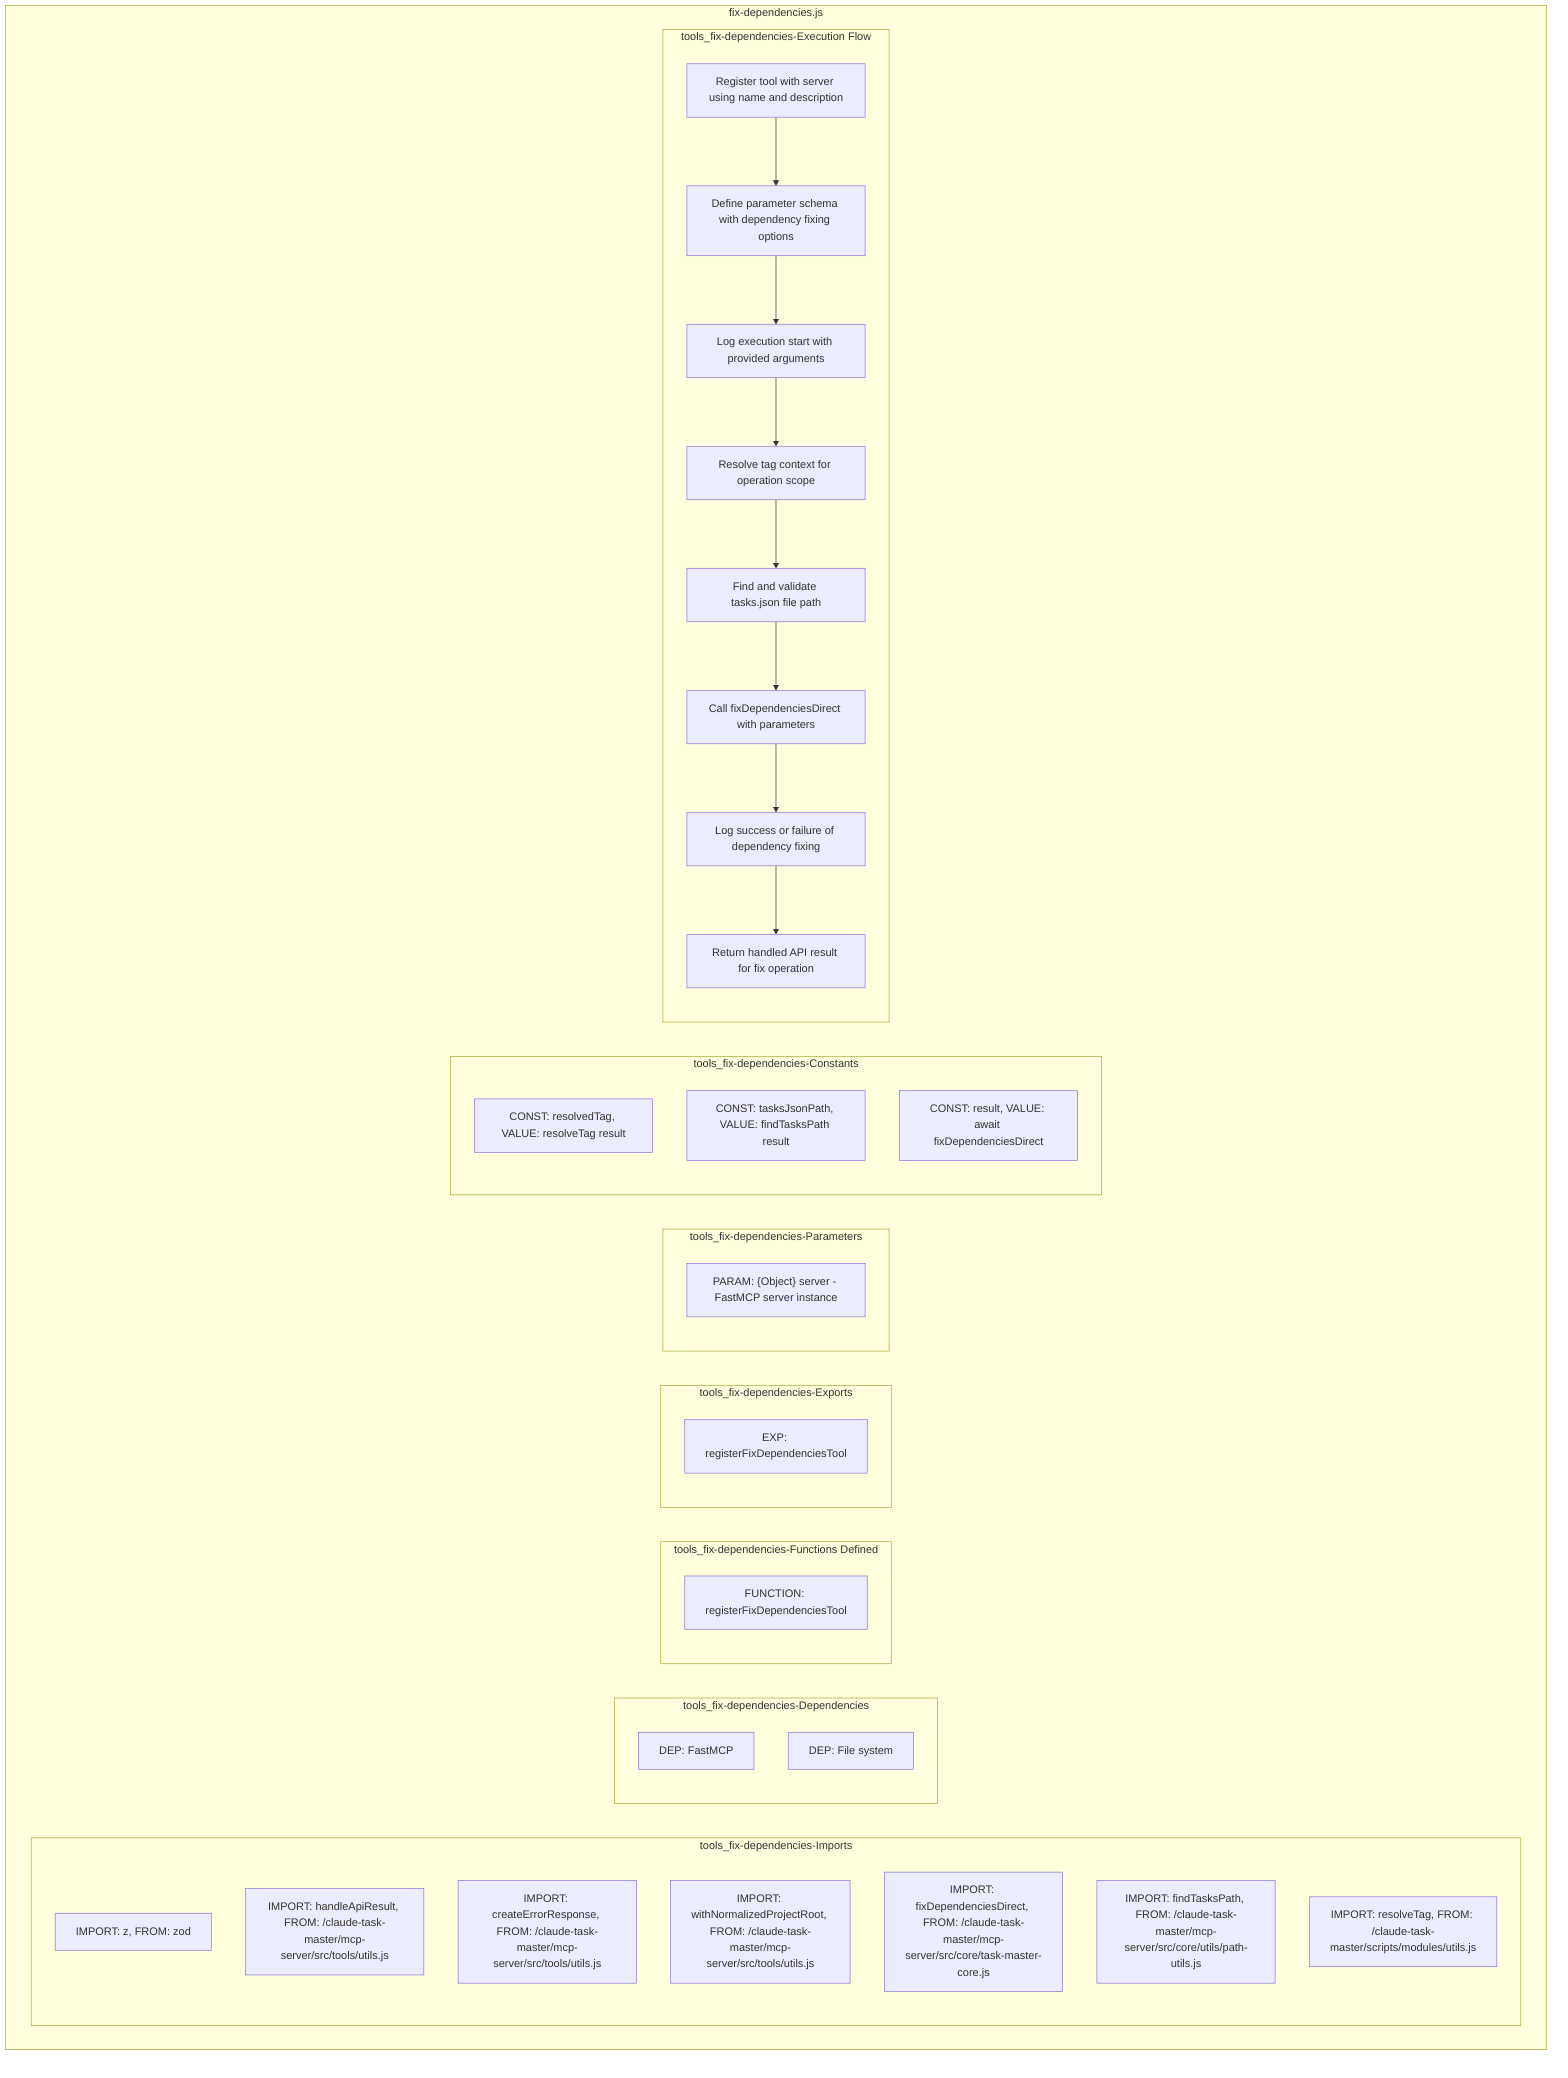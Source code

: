 flowchart TB
    subgraph tools_fix-dependencies-Imports["tools_fix-dependencies-Imports"]
        I1["IMPORT: z, FROM: zod"]
        I2["IMPORT: handleApiResult, FROM: /claude-task-master/mcp-server/src/tools/utils.js"]
        I3["IMPORT: createErrorResponse, FROM: /claude-task-master/mcp-server/src/tools/utils.js"]
        I4["IMPORT: withNormalizedProjectRoot, FROM: /claude-task-master/mcp-server/src/tools/utils.js"]
        I5["IMPORT: fixDependenciesDirect, FROM: /claude-task-master/mcp-server/src/core/task-master-core.js"]
        I6["IMPORT: findTasksPath, FROM: /claude-task-master/mcp-server/src/core/utils/path-utils.js"]
        I7["IMPORT: resolveTag, FROM: /claude-task-master/scripts/modules/utils.js"]
    end
    subgraph tools_fix-dependencies-Dependencies["tools_fix-dependencies-Dependencies"]
        D1["DEP: FastMCP"]
        D2["DEP: File system"]
    end
    subgraph tools_fix-dependencies-FunctionsDefined["tools_fix-dependencies-Functions Defined"]
        FU1["FUNCTION: registerFixDependenciesTool"]
    end
    subgraph tools_fix-dependencies-Exports["tools_fix-dependencies-Exports"]
        E1["EXP: registerFixDependenciesTool"]
    end
    subgraph tools_fix-dependencies-Parameters["tools_fix-dependencies-Parameters"]
        P1["PARAM: {Object} server - FastMCP server instance"]
    end
    subgraph tools_fix-dependencies-Constants["tools_fix-dependencies-Constants"]
        C1["CONST: resolvedTag, VALUE: resolveTag result"]
        C2["CONST: tasksJsonPath, VALUE: findTasksPath result"]
        C3["CONST: result, VALUE: await fixDependenciesDirect"]
    end
    subgraph tools_fix-dependencies-ExecutionFlow["tools_fix-dependencies-Execution Flow"]
        FL1["Register tool with server using name and description"]
        FL2["Define parameter schema with dependency fixing options"]
        FL3["Log execution start with provided arguments"]
        FL4["Resolve tag context for operation scope"]
        FL5["Find and validate tasks.json file path"]
        FL6["Call fixDependenciesDirect with parameters"]
        FL7["Log success or failure of dependency fixing"]
        FL8["Return handled API result for fix operation"]
    end
    subgraph tools_fix-dependencies["fix-dependencies.js"]
        tools_fix-dependencies-Imports
        tools_fix-dependencies-Dependencies
        tools_fix-dependencies-FunctionsDefined
        tools_fix-dependencies-Exports
        tools_fix-dependencies-Parameters
        tools_fix-dependencies-Constants
        tools_fix-dependencies-ExecutionFlow
    end
    FL1 --> FL2
    FL2 --> FL3
    FL3 --> FL4
    FL4 --> FL5
    FL5 --> FL6
    FL6 --> FL7
    FL7 --> FL8
